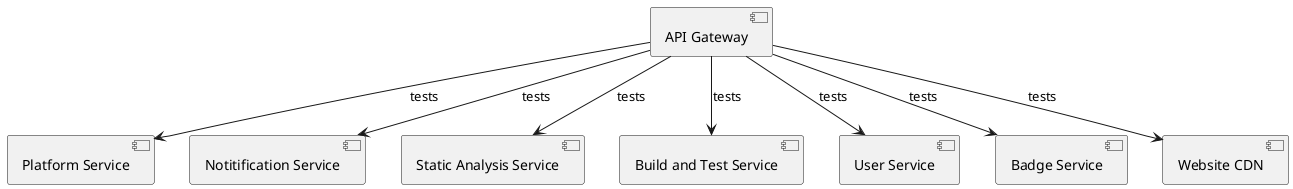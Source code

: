 @startuml APIGateway

[API Gateway] as api

api-down-> [Platform Service] : tests
api-down-> [Notitification Service] : tests
api-down-> [Static Analysis Service] : tests
api-down-> [Build and Test Service] : tests
api-down->[User Service] : tests
api-down->[Badge Service] : tests
api-down-> [Website CDN] : tests

@enduml